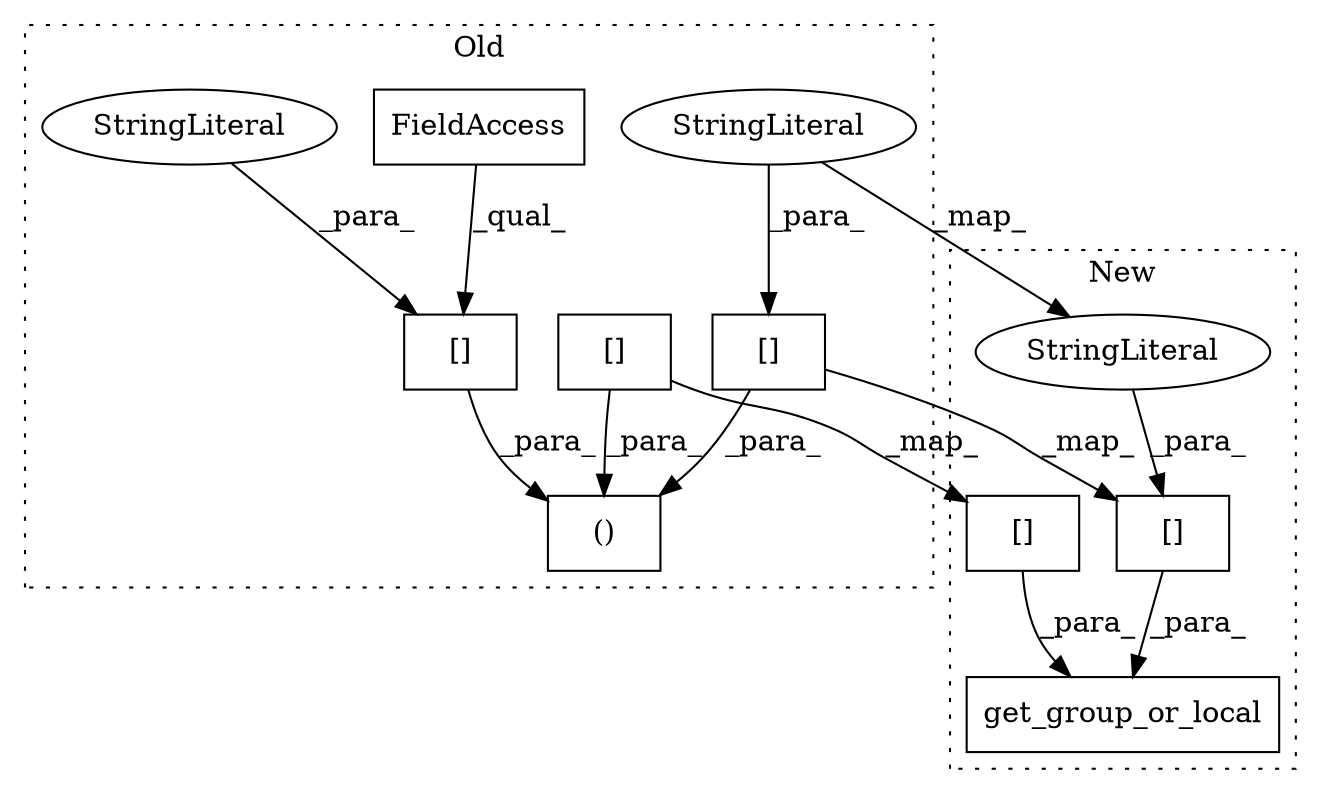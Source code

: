 digraph G {
subgraph cluster0 {
1 [label="[]" a="2" s="2623,2637" l="8,1" shape="box"];
3 [label="()" a="106" s="2623" l="80" shape="box"];
5 [label="[]" a="2" s="2651,2673" l="8,1" shape="box"];
6 [label="FieldAccess" a="22" s="2623" l="7" shape="box"];
7 [label="[]" a="2" s="2687,2702" l="8,1" shape="box"];
10 [label="StringLiteral" a="45" s="2659" l="14" shape="ellipse"];
11 [label="StringLiteral" a="45" s="2631" l="6" shape="ellipse"];
label = "Old";
style="dotted";
}
subgraph cluster1 {
2 [label="get_group_or_local" a="32" s="2593,2647" l="19,1" shape="box"];
4 [label="[]" a="2" s="2612,2629" l="8,1" shape="box"];
8 [label="[]" a="2" s="2631,2646" l="8,1" shape="box"];
9 [label="StringLiteral" a="45" s="2620" l="9" shape="ellipse"];
label = "New";
style="dotted";
}
1 -> 3 [label="_para_"];
4 -> 2 [label="_para_"];
5 -> 3 [label="_para_"];
5 -> 4 [label="_map_"];
6 -> 1 [label="_qual_"];
7 -> 3 [label="_para_"];
7 -> 8 [label="_map_"];
8 -> 2 [label="_para_"];
9 -> 4 [label="_para_"];
10 -> 9 [label="_map_"];
10 -> 5 [label="_para_"];
11 -> 1 [label="_para_"];
}